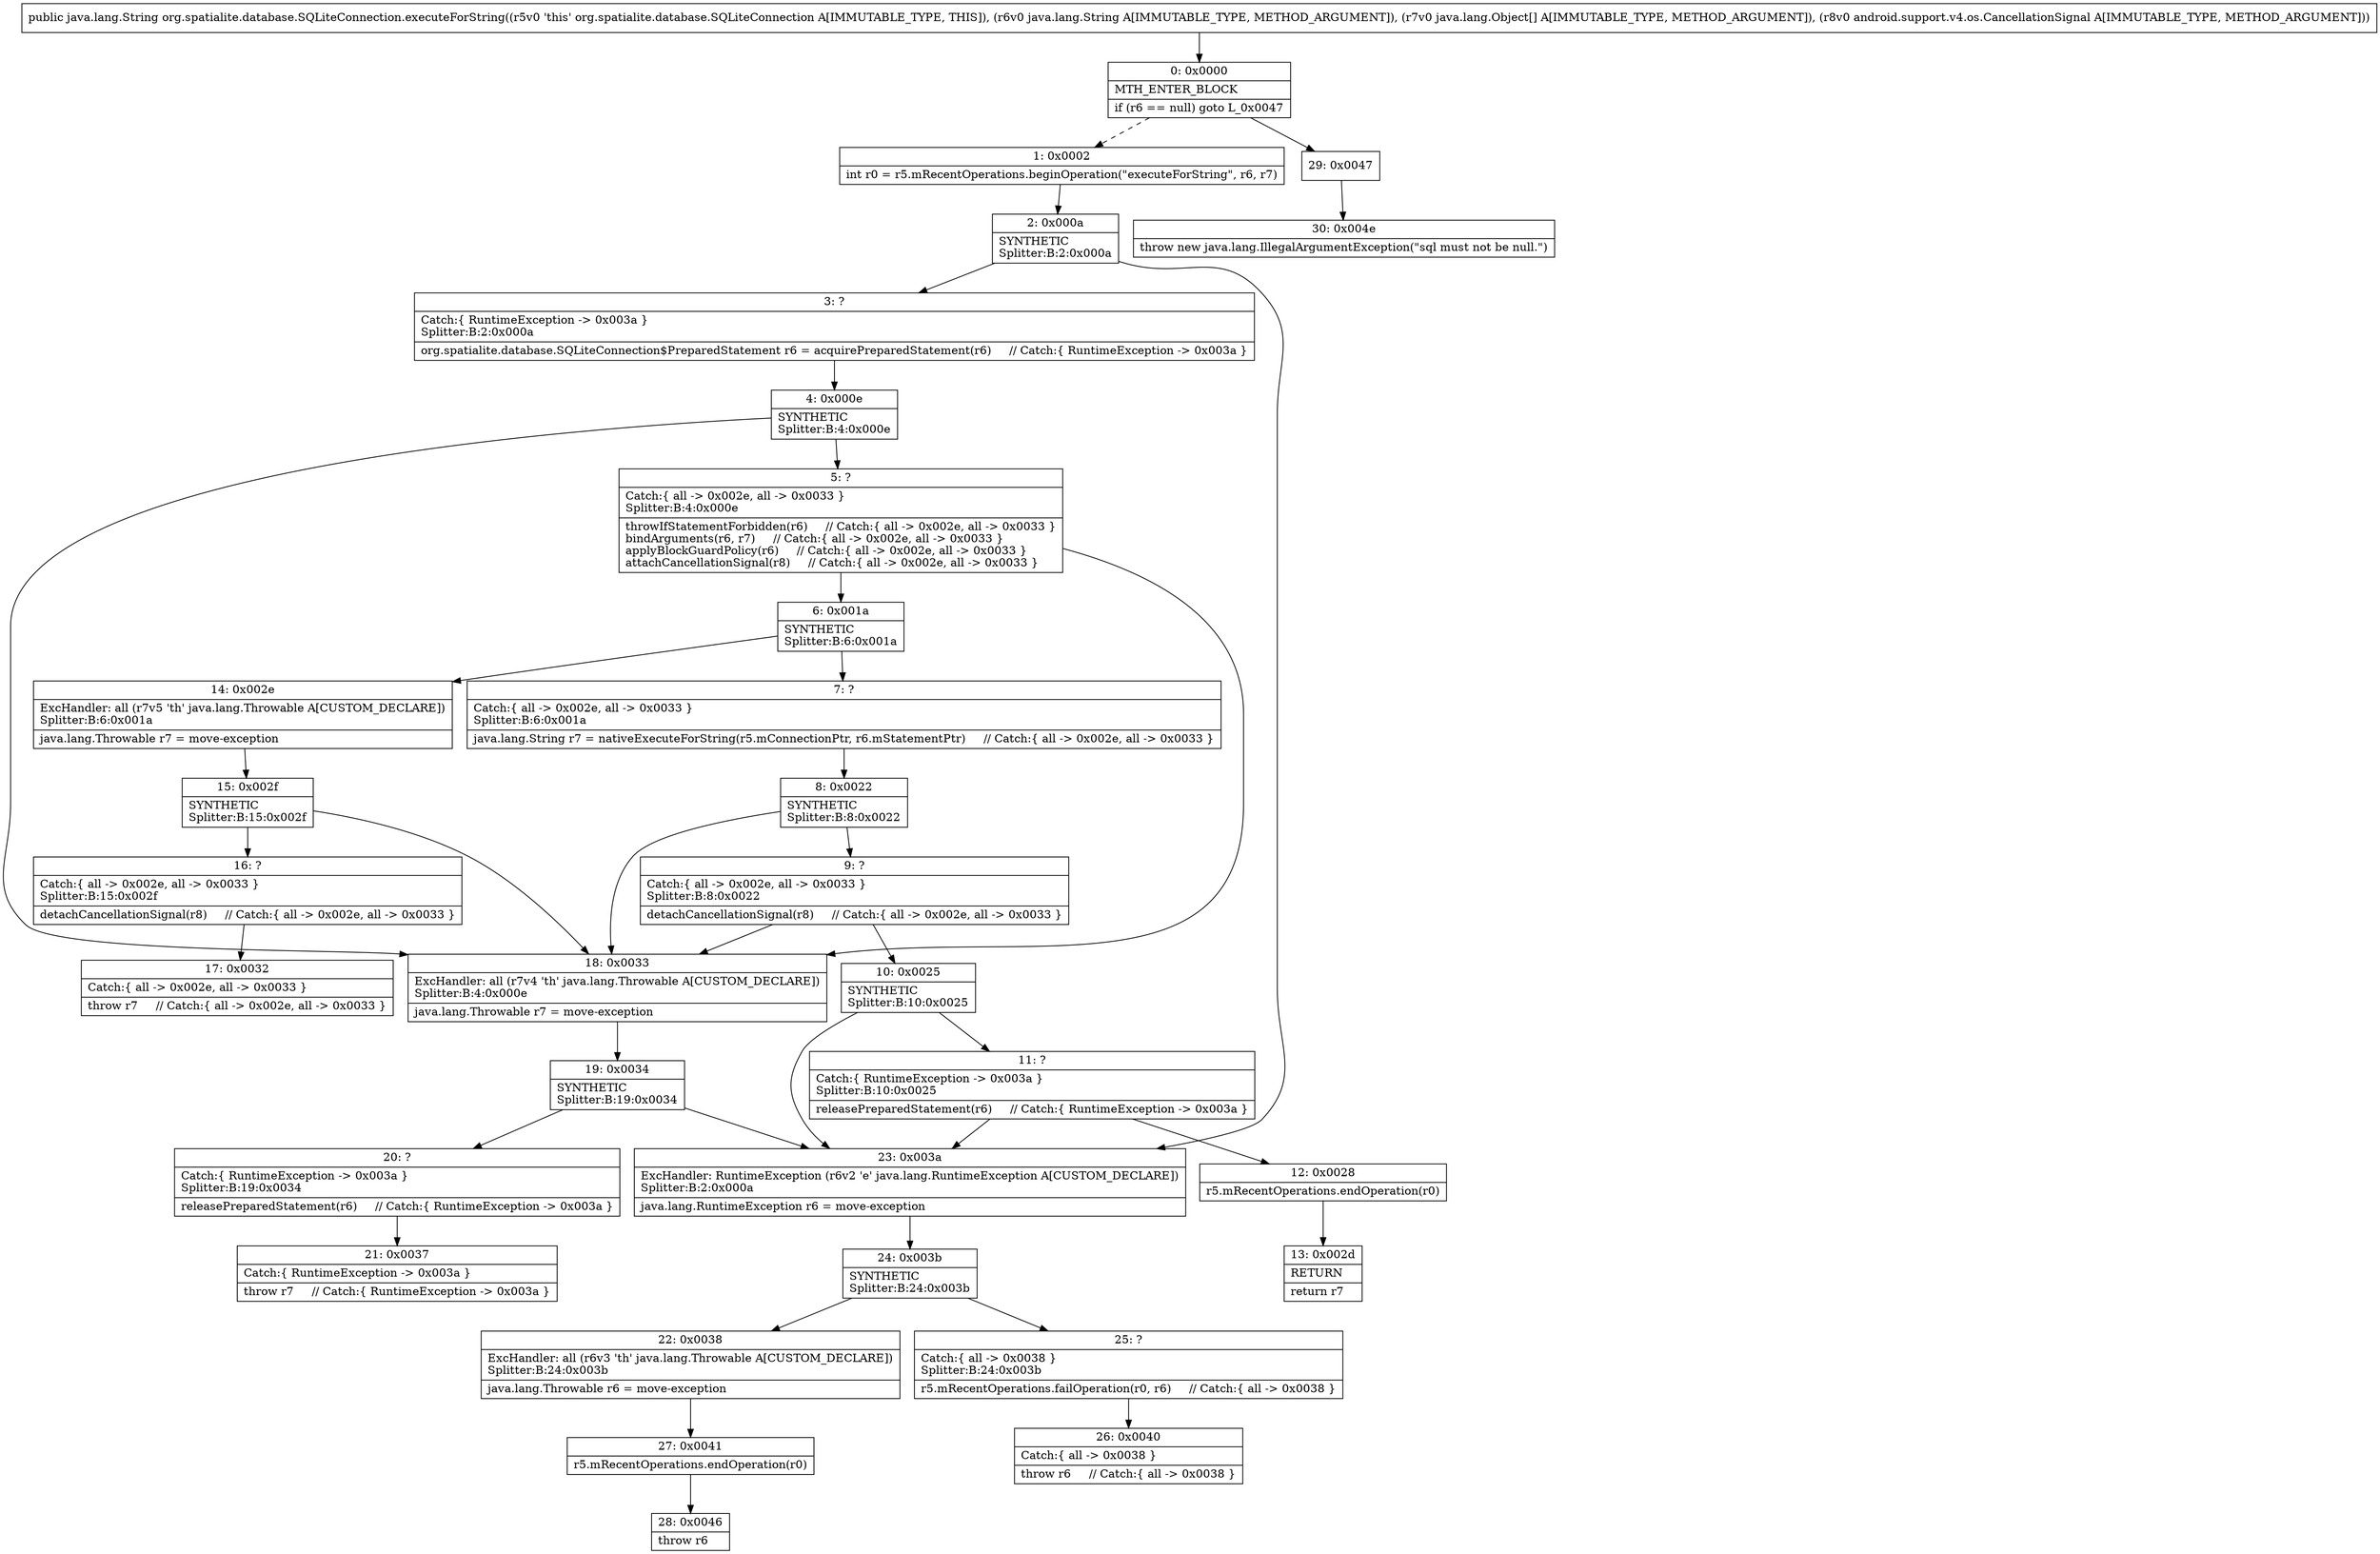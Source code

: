 digraph "CFG fororg.spatialite.database.SQLiteConnection.executeForString(Ljava\/lang\/String;[Ljava\/lang\/Object;Landroid\/support\/v4\/os\/CancellationSignal;)Ljava\/lang\/String;" {
Node_0 [shape=record,label="{0\:\ 0x0000|MTH_ENTER_BLOCK\l|if (r6 == null) goto L_0x0047\l}"];
Node_1 [shape=record,label="{1\:\ 0x0002|int r0 = r5.mRecentOperations.beginOperation(\"executeForString\", r6, r7)\l}"];
Node_2 [shape=record,label="{2\:\ 0x000a|SYNTHETIC\lSplitter:B:2:0x000a\l}"];
Node_3 [shape=record,label="{3\:\ ?|Catch:\{ RuntimeException \-\> 0x003a \}\lSplitter:B:2:0x000a\l|org.spatialite.database.SQLiteConnection$PreparedStatement r6 = acquirePreparedStatement(r6)     \/\/ Catch:\{ RuntimeException \-\> 0x003a \}\l}"];
Node_4 [shape=record,label="{4\:\ 0x000e|SYNTHETIC\lSplitter:B:4:0x000e\l}"];
Node_5 [shape=record,label="{5\:\ ?|Catch:\{ all \-\> 0x002e, all \-\> 0x0033 \}\lSplitter:B:4:0x000e\l|throwIfStatementForbidden(r6)     \/\/ Catch:\{ all \-\> 0x002e, all \-\> 0x0033 \}\lbindArguments(r6, r7)     \/\/ Catch:\{ all \-\> 0x002e, all \-\> 0x0033 \}\lapplyBlockGuardPolicy(r6)     \/\/ Catch:\{ all \-\> 0x002e, all \-\> 0x0033 \}\lattachCancellationSignal(r8)     \/\/ Catch:\{ all \-\> 0x002e, all \-\> 0x0033 \}\l}"];
Node_6 [shape=record,label="{6\:\ 0x001a|SYNTHETIC\lSplitter:B:6:0x001a\l}"];
Node_7 [shape=record,label="{7\:\ ?|Catch:\{ all \-\> 0x002e, all \-\> 0x0033 \}\lSplitter:B:6:0x001a\l|java.lang.String r7 = nativeExecuteForString(r5.mConnectionPtr, r6.mStatementPtr)     \/\/ Catch:\{ all \-\> 0x002e, all \-\> 0x0033 \}\l}"];
Node_8 [shape=record,label="{8\:\ 0x0022|SYNTHETIC\lSplitter:B:8:0x0022\l}"];
Node_9 [shape=record,label="{9\:\ ?|Catch:\{ all \-\> 0x002e, all \-\> 0x0033 \}\lSplitter:B:8:0x0022\l|detachCancellationSignal(r8)     \/\/ Catch:\{ all \-\> 0x002e, all \-\> 0x0033 \}\l}"];
Node_10 [shape=record,label="{10\:\ 0x0025|SYNTHETIC\lSplitter:B:10:0x0025\l}"];
Node_11 [shape=record,label="{11\:\ ?|Catch:\{ RuntimeException \-\> 0x003a \}\lSplitter:B:10:0x0025\l|releasePreparedStatement(r6)     \/\/ Catch:\{ RuntimeException \-\> 0x003a \}\l}"];
Node_12 [shape=record,label="{12\:\ 0x0028|r5.mRecentOperations.endOperation(r0)\l}"];
Node_13 [shape=record,label="{13\:\ 0x002d|RETURN\l|return r7\l}"];
Node_14 [shape=record,label="{14\:\ 0x002e|ExcHandler: all (r7v5 'th' java.lang.Throwable A[CUSTOM_DECLARE])\lSplitter:B:6:0x001a\l|java.lang.Throwable r7 = move\-exception\l}"];
Node_15 [shape=record,label="{15\:\ 0x002f|SYNTHETIC\lSplitter:B:15:0x002f\l}"];
Node_16 [shape=record,label="{16\:\ ?|Catch:\{ all \-\> 0x002e, all \-\> 0x0033 \}\lSplitter:B:15:0x002f\l|detachCancellationSignal(r8)     \/\/ Catch:\{ all \-\> 0x002e, all \-\> 0x0033 \}\l}"];
Node_17 [shape=record,label="{17\:\ 0x0032|Catch:\{ all \-\> 0x002e, all \-\> 0x0033 \}\l|throw r7     \/\/ Catch:\{ all \-\> 0x002e, all \-\> 0x0033 \}\l}"];
Node_18 [shape=record,label="{18\:\ 0x0033|ExcHandler: all (r7v4 'th' java.lang.Throwable A[CUSTOM_DECLARE])\lSplitter:B:4:0x000e\l|java.lang.Throwable r7 = move\-exception\l}"];
Node_19 [shape=record,label="{19\:\ 0x0034|SYNTHETIC\lSplitter:B:19:0x0034\l}"];
Node_20 [shape=record,label="{20\:\ ?|Catch:\{ RuntimeException \-\> 0x003a \}\lSplitter:B:19:0x0034\l|releasePreparedStatement(r6)     \/\/ Catch:\{ RuntimeException \-\> 0x003a \}\l}"];
Node_21 [shape=record,label="{21\:\ 0x0037|Catch:\{ RuntimeException \-\> 0x003a \}\l|throw r7     \/\/ Catch:\{ RuntimeException \-\> 0x003a \}\l}"];
Node_22 [shape=record,label="{22\:\ 0x0038|ExcHandler: all (r6v3 'th' java.lang.Throwable A[CUSTOM_DECLARE])\lSplitter:B:24:0x003b\l|java.lang.Throwable r6 = move\-exception\l}"];
Node_23 [shape=record,label="{23\:\ 0x003a|ExcHandler: RuntimeException (r6v2 'e' java.lang.RuntimeException A[CUSTOM_DECLARE])\lSplitter:B:2:0x000a\l|java.lang.RuntimeException r6 = move\-exception\l}"];
Node_24 [shape=record,label="{24\:\ 0x003b|SYNTHETIC\lSplitter:B:24:0x003b\l}"];
Node_25 [shape=record,label="{25\:\ ?|Catch:\{ all \-\> 0x0038 \}\lSplitter:B:24:0x003b\l|r5.mRecentOperations.failOperation(r0, r6)     \/\/ Catch:\{ all \-\> 0x0038 \}\l}"];
Node_26 [shape=record,label="{26\:\ 0x0040|Catch:\{ all \-\> 0x0038 \}\l|throw r6     \/\/ Catch:\{ all \-\> 0x0038 \}\l}"];
Node_27 [shape=record,label="{27\:\ 0x0041|r5.mRecentOperations.endOperation(r0)\l}"];
Node_28 [shape=record,label="{28\:\ 0x0046|throw r6\l}"];
Node_29 [shape=record,label="{29\:\ 0x0047}"];
Node_30 [shape=record,label="{30\:\ 0x004e|throw new java.lang.IllegalArgumentException(\"sql must not be null.\")\l}"];
MethodNode[shape=record,label="{public java.lang.String org.spatialite.database.SQLiteConnection.executeForString((r5v0 'this' org.spatialite.database.SQLiteConnection A[IMMUTABLE_TYPE, THIS]), (r6v0 java.lang.String A[IMMUTABLE_TYPE, METHOD_ARGUMENT]), (r7v0 java.lang.Object[] A[IMMUTABLE_TYPE, METHOD_ARGUMENT]), (r8v0 android.support.v4.os.CancellationSignal A[IMMUTABLE_TYPE, METHOD_ARGUMENT])) }"];
MethodNode -> Node_0;
Node_0 -> Node_1[style=dashed];
Node_0 -> Node_29;
Node_1 -> Node_2;
Node_2 -> Node_3;
Node_2 -> Node_23;
Node_3 -> Node_4;
Node_4 -> Node_5;
Node_4 -> Node_18;
Node_5 -> Node_6;
Node_5 -> Node_18;
Node_6 -> Node_7;
Node_6 -> Node_14;
Node_7 -> Node_8;
Node_8 -> Node_9;
Node_8 -> Node_18;
Node_9 -> Node_10;
Node_9 -> Node_18;
Node_10 -> Node_11;
Node_10 -> Node_23;
Node_11 -> Node_12;
Node_11 -> Node_23;
Node_12 -> Node_13;
Node_14 -> Node_15;
Node_15 -> Node_16;
Node_15 -> Node_18;
Node_16 -> Node_17;
Node_18 -> Node_19;
Node_19 -> Node_20;
Node_19 -> Node_23;
Node_20 -> Node_21;
Node_22 -> Node_27;
Node_23 -> Node_24;
Node_24 -> Node_25;
Node_24 -> Node_22;
Node_25 -> Node_26;
Node_27 -> Node_28;
Node_29 -> Node_30;
}

